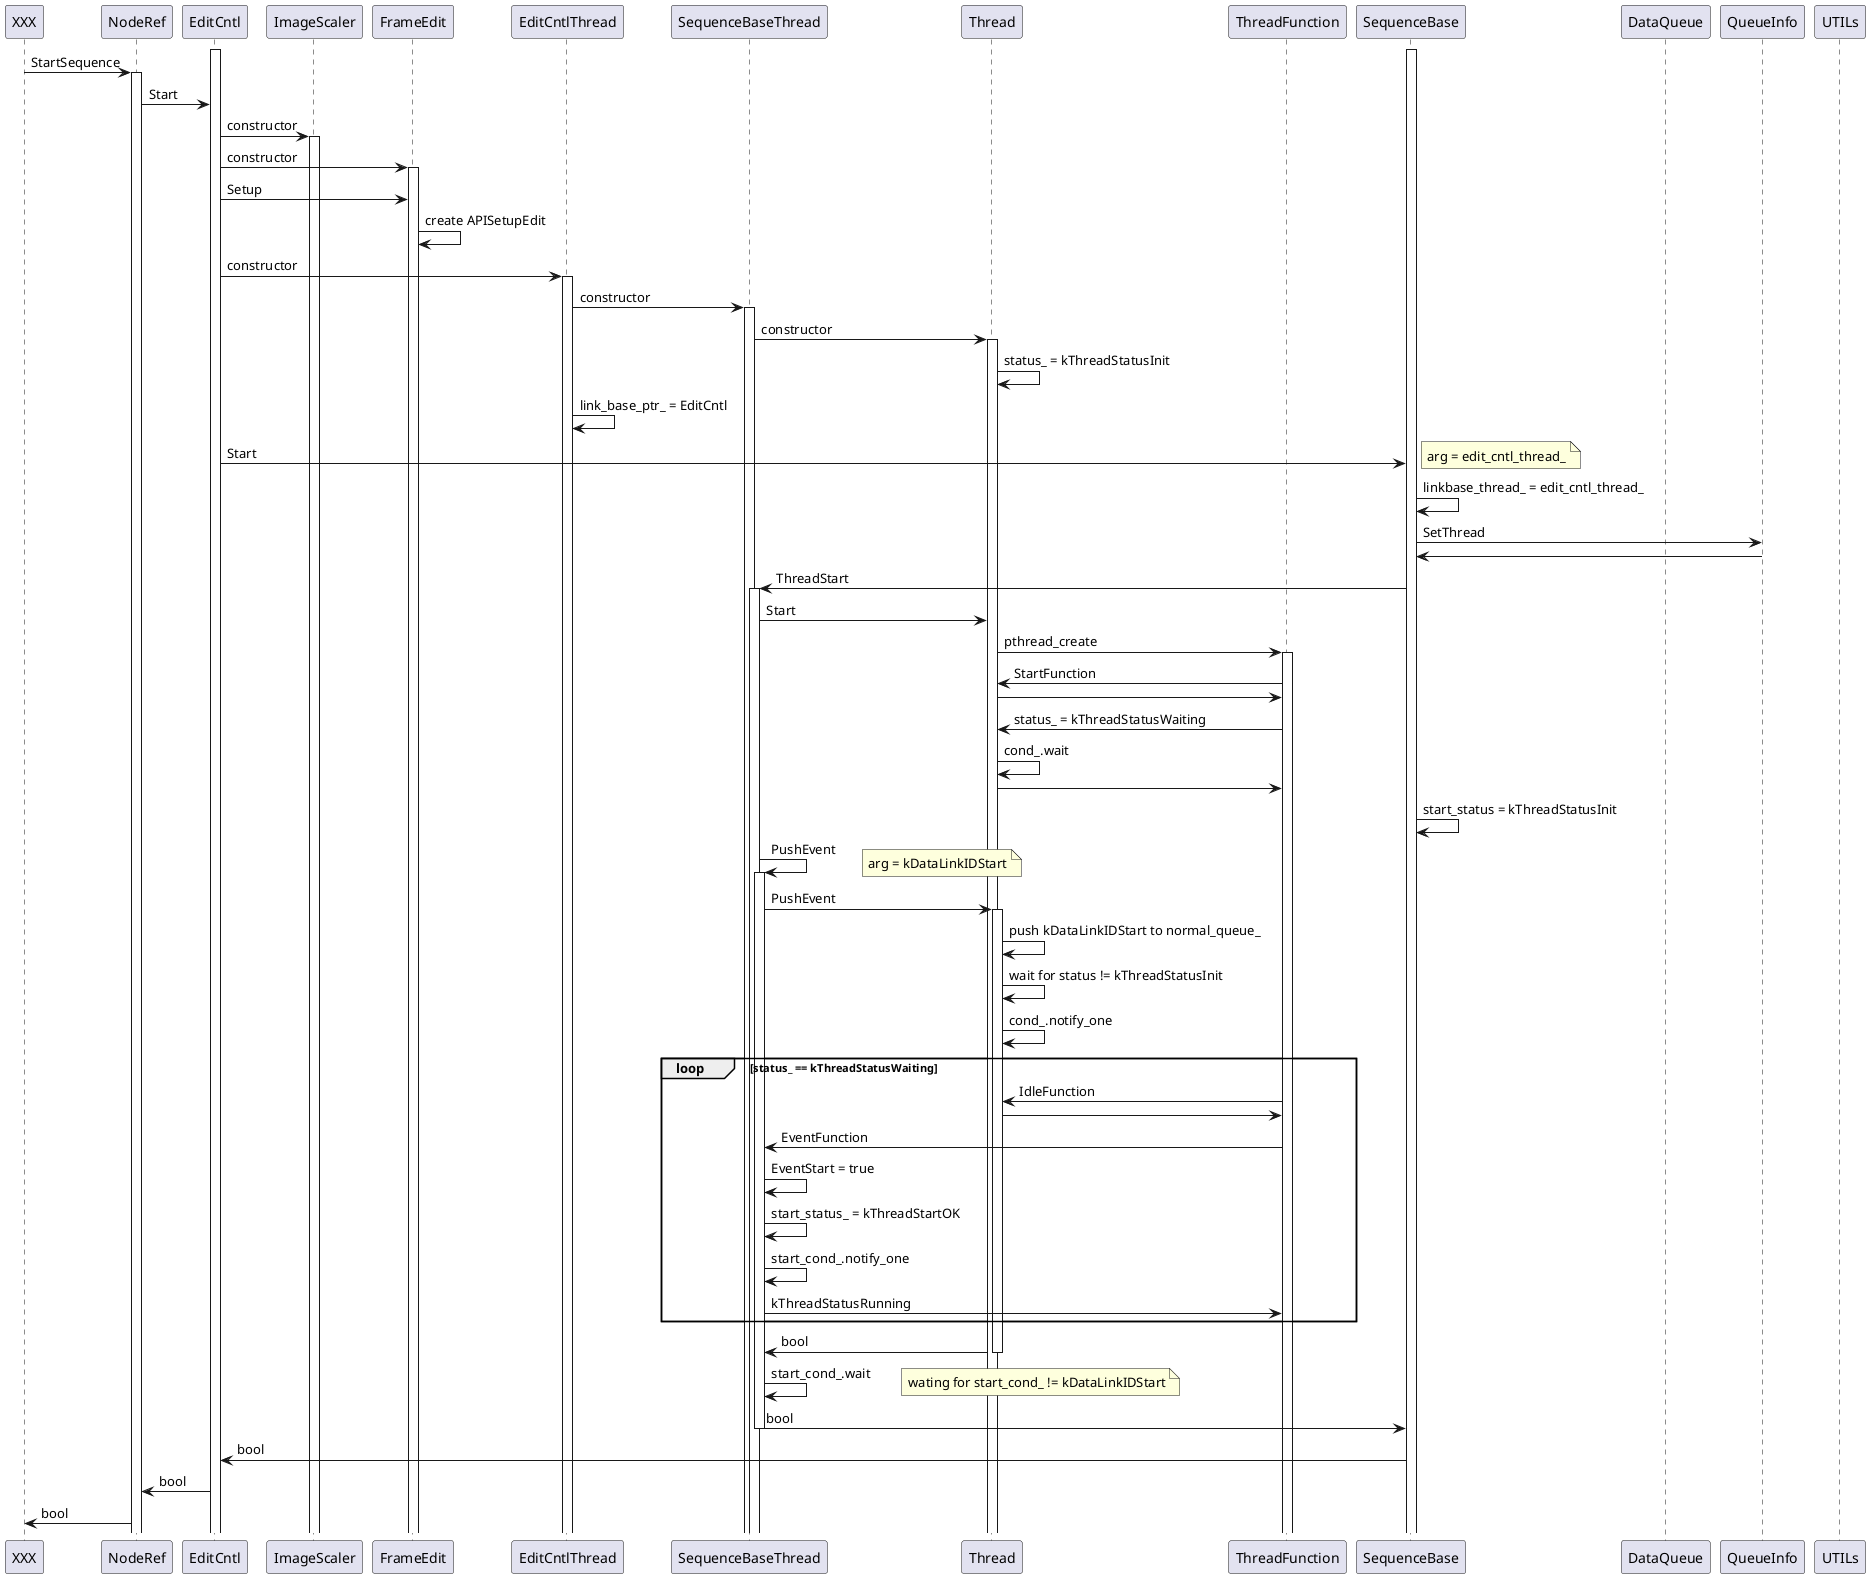 @startuml
participant XXX
participant NodeRef
/'
participant InputCntl
participant SequenceBase1
participant DataQueue1
participant QueueInfo1
'/
participant EditCntl
participant ImageScaler
participant FrameEdit
participant EditCntlThread
participant SequenceBaseThread
participant Thread
participant ThreadFunction
participant SequenceBase
participant DataQueue
participant QueueInfo
participant UTILs

activate SequenceBase
activate EditCntl

XXX -> NodeRef : StartSequence
activate NodeRef
NodeRef -> EditCntl : Start
EditCntl -> ImageScaler : constructor
activate ImageScaler
EditCntl -> FrameEdit : constructor
activate FrameEdit
EditCntl -> FrameEdit : Setup
FrameEdit -> FrameEdit : create APISetupEdit
EditCntl -> EditCntlThread : constructor
activate EditCntlThread
EditCntlThread -> SequenceBaseThread : constructor
activate SequenceBaseThread
SequenceBaseThread -> Thread : constructor
activate Thread
Thread -> Thread : status_ = kThreadStatusInit
EditCntlThread -> EditCntlThread : link_base_ptr_ = EditCntl
EditCntl -> SequenceBase : Start
note right : arg = edit_cntl_thread_
SequenceBase -> SequenceBase : linkbase_thread_ = edit_cntl_thread_
SequenceBase -> QueueInfo : SetThread
SequenceBase <- QueueInfo :
SequenceBase -> SequenceBaseThread : ThreadStart
activate SequenceBaseThread
SequenceBaseThread -> Thread : Start
Thread -> ThreadFunction : pthread_create
activate ThreadFunction
ThreadFunction -> Thread : StartFunction
ThreadFunction <- Thread :
ThreadFunction -> Thread : status_ = kThreadStatusWaiting
Thread -> Thread : cond_.wait
ThreadFunction <- Thread :
SequenceBase -> SequenceBase : start_status = kThreadStatusInit
SequenceBaseThread -> SequenceBaseThread : PushEvent
note right : arg = kDataLinkIDStart
activate SequenceBaseThread
SequenceBaseThread -> Thread : PushEvent
activate Thread
Thread -> Thread : push kDataLinkIDStart to normal_queue_
Thread -> Thread : wait for status != kThreadStatusInit
Thread -> Thread : cond_.notify_one
loop status_ == kThreadStatusWaiting
ThreadFunction -> Thread : IdleFunction
ThreadFunction <- Thread :
ThreadFunction -> SequenceBaseThread : EventFunction
SequenceBaseThread -> SequenceBaseThread : EventStart = true
SequenceBaseThread -> SequenceBaseThread : start_status_ = kThreadStartOK
SequenceBaseThread -> SequenceBaseThread : start_cond_.notify_one
ThreadFunction <- SequenceBaseThread : kThreadStatusRunning
end
SequenceBaseThread <- Thread : bool
deactivate Thread
SequenceBaseThread -> SequenceBaseThread : start_cond_.wait
note right : wating for start_cond_ != kDataLinkIDStart
SequenceBase <- SequenceBaseThread : bool
deactivate SequenceBaseThread
EditCntl <- SequenceBase : bool
NodeRef <- EditCntl : bool
XXX <- NodeRef : bool
@enduml
